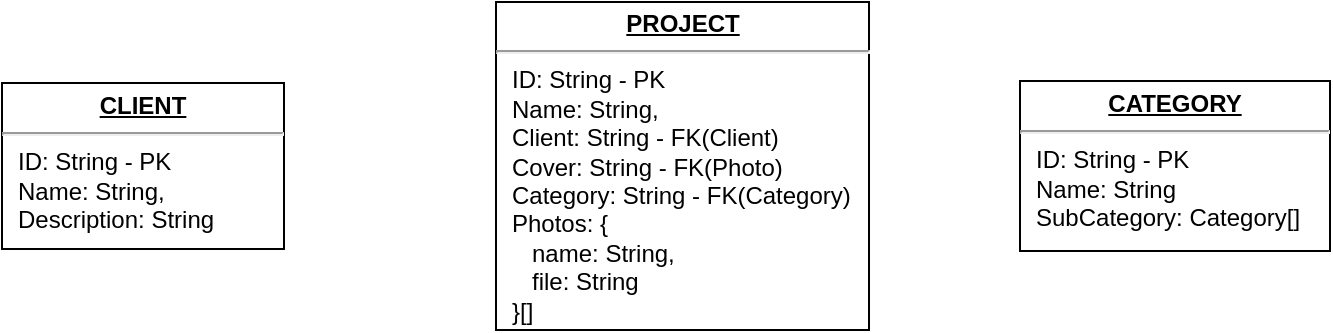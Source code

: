 <mxfile version="13.7.3" type="device"><diagram id="R2lEEEUBdFMjLlhIrx00" name="DDBB SCHEMA"><mxGraphModel dx="3580" dy="2413" grid="0" gridSize="10" guides="1" tooltips="1" connect="1" arrows="1" fold="1" page="0" pageScale="1" pageWidth="850" pageHeight="1100" math="0" shadow="0" extFonts="Permanent Marker^https://fonts.googleapis.com/css?family=Permanent+Marker"><root><mxCell id="0"/><mxCell id="1" parent="0"/><mxCell id="5Rgc0D5vY90CGYmdSnr5-3" value="&lt;p style=&quot;margin: 0px ; margin-top: 4px ; text-align: center ; text-decoration: underline&quot;&gt;&lt;b&gt;PROJECT&lt;/b&gt;&lt;/p&gt;&lt;hr&gt;&lt;p style=&quot;margin: 0px ; margin-left: 8px&quot;&gt;ID: String - PK&lt;/p&gt;&lt;p style=&quot;margin: 0px ; margin-left: 8px&quot;&gt;Name: String,&lt;/p&gt;&lt;p style=&quot;margin: 0px ; margin-left: 8px&quot;&gt;&lt;span&gt;Client: String - FK(Client)&lt;/span&gt;&lt;br&gt;&lt;/p&gt;&lt;p style=&quot;margin: 0px ; margin-left: 8px&quot;&gt;Cover: String - FK(Photo)&lt;/p&gt;&lt;p style=&quot;margin: 0px ; margin-left: 8px&quot;&gt;Category: String - FK(Category)&lt;/p&gt;&lt;p style=&quot;margin: 0px ; margin-left: 8px&quot;&gt;Photos: {&lt;/p&gt;&lt;p style=&quot;margin: 0px ; margin-left: 8px&quot;&gt;&amp;nbsp; &amp;nbsp;name: String,&lt;/p&gt;&lt;p style=&quot;margin: 0px ; margin-left: 8px&quot;&gt;&amp;nbsp; &amp;nbsp;file: String&lt;/p&gt;&lt;p style=&quot;margin: 0px ; margin-left: 8px&quot;&gt;}[]&lt;/p&gt;" style="verticalAlign=top;align=left;overflow=fill;fontSize=12;fontFamily=Helvetica;html=1;" vertex="1" parent="1"><mxGeometry x="-2474" y="-1575" width="186.5" height="164" as="geometry"/></mxCell><mxCell id="5Rgc0D5vY90CGYmdSnr5-4" value="&lt;p style=&quot;margin: 0px ; margin-top: 4px ; text-align: center ; text-decoration: underline&quot;&gt;&lt;b&gt;CATEGORY&lt;/b&gt;&lt;/p&gt;&lt;hr&gt;&lt;p style=&quot;margin: 0px ; margin-left: 8px&quot;&gt;ID: String - PK&lt;/p&gt;&lt;p style=&quot;margin: 0px ; margin-left: 8px&quot;&gt;&lt;span&gt;Name: String&lt;/span&gt;&lt;/p&gt;&lt;p style=&quot;margin: 0px ; margin-left: 8px&quot;&gt;&lt;span&gt;SubCategory: Category[]&lt;/span&gt;&lt;/p&gt;" style="verticalAlign=top;align=left;overflow=fill;fontSize=12;fontFamily=Helvetica;html=1;" vertex="1" parent="1"><mxGeometry x="-2212" y="-1535.5" width="155" height="85" as="geometry"/></mxCell><mxCell id="5Rgc0D5vY90CGYmdSnr5-5" value="&lt;p style=&quot;margin: 0px ; margin-top: 4px ; text-align: center ; text-decoration: underline&quot;&gt;&lt;b&gt;CLIENT&lt;/b&gt;&lt;/p&gt;&lt;hr&gt;&lt;p style=&quot;margin: 0px 0px 0px 8px&quot;&gt;ID: String - PK&lt;/p&gt;&lt;p style=&quot;margin: 0px 0px 0px 8px&quot;&gt;&lt;span&gt;Name: String,&lt;/span&gt;&lt;br&gt;&lt;/p&gt;&lt;p style=&quot;margin: 0px 0px 0px 8px&quot;&gt;Description: String&lt;/p&gt;" style="verticalAlign=top;align=left;overflow=fill;fontSize=12;fontFamily=Helvetica;html=1;" vertex="1" parent="1"><mxGeometry x="-2721" y="-1534.5" width="141" height="83" as="geometry"/></mxCell></root></mxGraphModel></diagram></mxfile>